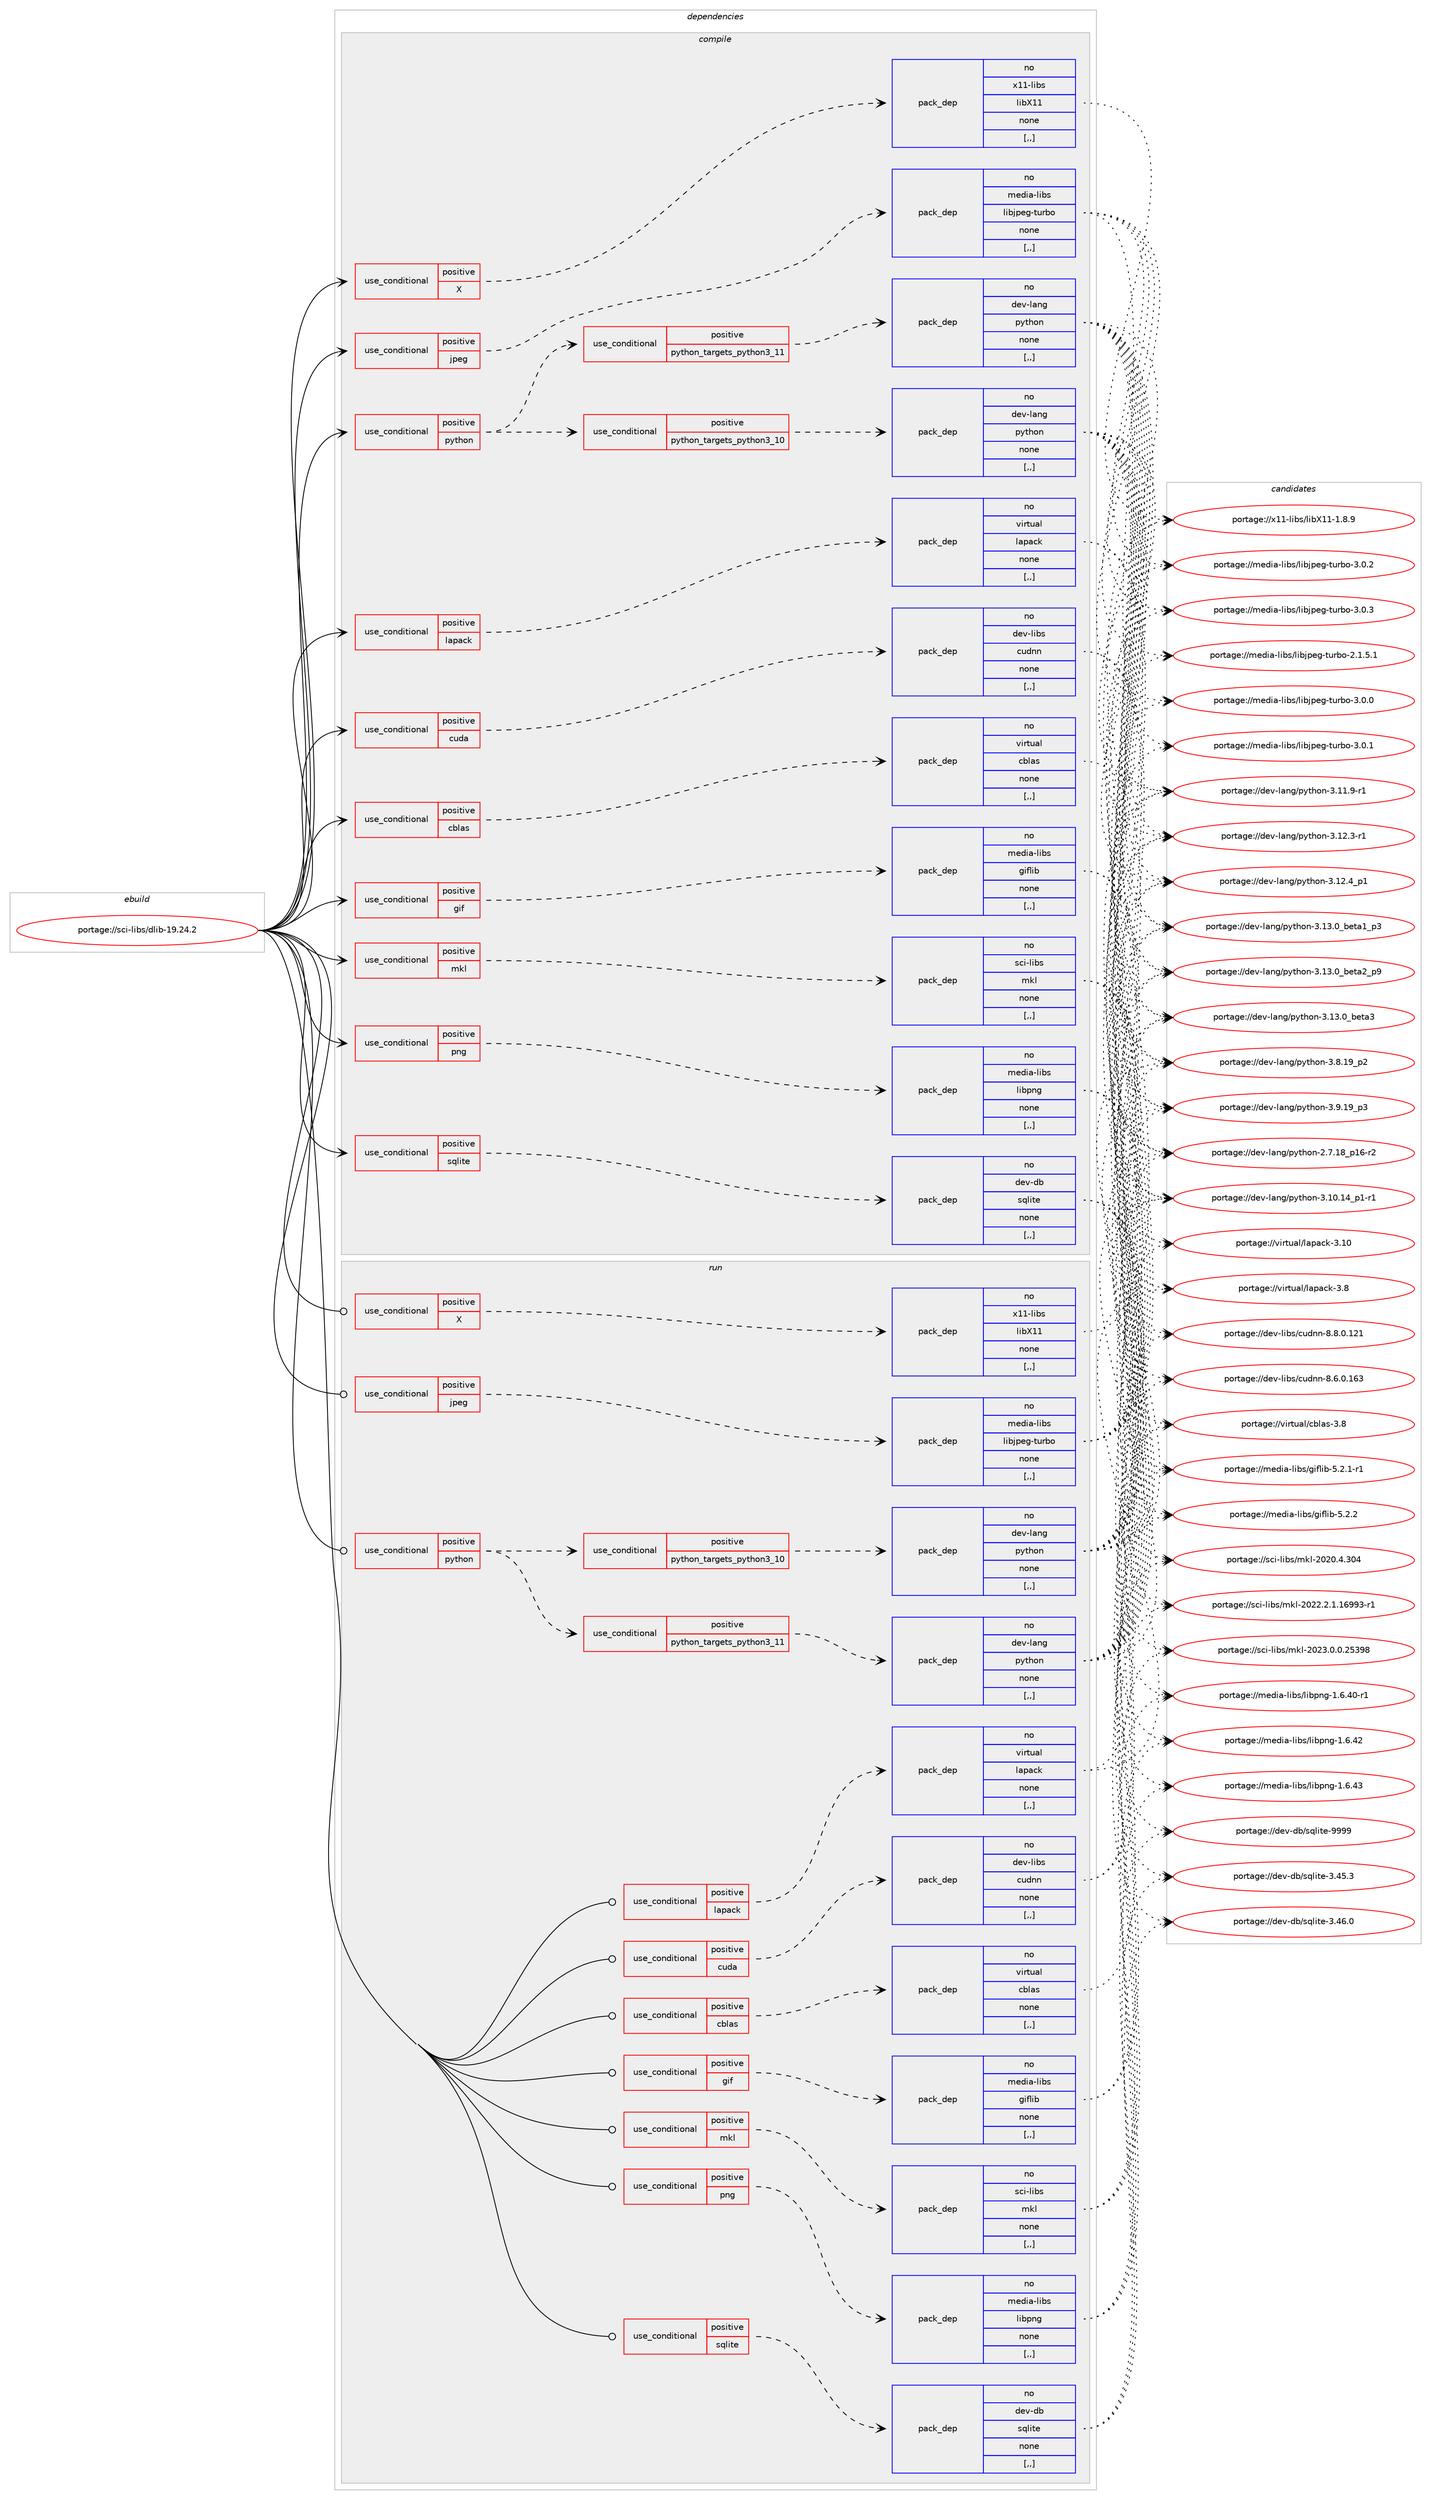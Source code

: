 digraph prolog {

# *************
# Graph options
# *************

newrank=true;
concentrate=true;
compound=true;
graph [rankdir=LR,fontname=Helvetica,fontsize=10,ranksep=1.5];#, ranksep=2.5, nodesep=0.2];
edge  [arrowhead=vee];
node  [fontname=Helvetica,fontsize=10];

# **********
# The ebuild
# **********

subgraph cluster_leftcol {
color=gray;
rank=same;
label=<<i>ebuild</i>>;
id [label="portage://sci-libs/dlib-19.24.2", color=red, width=4, href="../sci-libs/dlib-19.24.2.svg"];
}

# ****************
# The dependencies
# ****************

subgraph cluster_midcol {
color=gray;
label=<<i>dependencies</i>>;
subgraph cluster_compile {
fillcolor="#eeeeee";
style=filled;
label=<<i>compile</i>>;
subgraph cond103325 {
dependency391574 [label=<<TABLE BORDER="0" CELLBORDER="1" CELLSPACING="0" CELLPADDING="4"><TR><TD ROWSPAN="3" CELLPADDING="10">use_conditional</TD></TR><TR><TD>positive</TD></TR><TR><TD>X</TD></TR></TABLE>>, shape=none, color=red];
subgraph pack285466 {
dependency391575 [label=<<TABLE BORDER="0" CELLBORDER="1" CELLSPACING="0" CELLPADDING="4" WIDTH="220"><TR><TD ROWSPAN="6" CELLPADDING="30">pack_dep</TD></TR><TR><TD WIDTH="110">no</TD></TR><TR><TD>x11-libs</TD></TR><TR><TD>libX11</TD></TR><TR><TD>none</TD></TR><TR><TD>[,,]</TD></TR></TABLE>>, shape=none, color=blue];
}
dependency391574:e -> dependency391575:w [weight=20,style="dashed",arrowhead="vee"];
}
id:e -> dependency391574:w [weight=20,style="solid",arrowhead="vee"];
subgraph cond103326 {
dependency391576 [label=<<TABLE BORDER="0" CELLBORDER="1" CELLSPACING="0" CELLPADDING="4"><TR><TD ROWSPAN="3" CELLPADDING="10">use_conditional</TD></TR><TR><TD>positive</TD></TR><TR><TD>cblas</TD></TR></TABLE>>, shape=none, color=red];
subgraph pack285467 {
dependency391577 [label=<<TABLE BORDER="0" CELLBORDER="1" CELLSPACING="0" CELLPADDING="4" WIDTH="220"><TR><TD ROWSPAN="6" CELLPADDING="30">pack_dep</TD></TR><TR><TD WIDTH="110">no</TD></TR><TR><TD>virtual</TD></TR><TR><TD>cblas</TD></TR><TR><TD>none</TD></TR><TR><TD>[,,]</TD></TR></TABLE>>, shape=none, color=blue];
}
dependency391576:e -> dependency391577:w [weight=20,style="dashed",arrowhead="vee"];
}
id:e -> dependency391576:w [weight=20,style="solid",arrowhead="vee"];
subgraph cond103327 {
dependency391578 [label=<<TABLE BORDER="0" CELLBORDER="1" CELLSPACING="0" CELLPADDING="4"><TR><TD ROWSPAN="3" CELLPADDING="10">use_conditional</TD></TR><TR><TD>positive</TD></TR><TR><TD>cuda</TD></TR></TABLE>>, shape=none, color=red];
subgraph pack285468 {
dependency391579 [label=<<TABLE BORDER="0" CELLBORDER="1" CELLSPACING="0" CELLPADDING="4" WIDTH="220"><TR><TD ROWSPAN="6" CELLPADDING="30">pack_dep</TD></TR><TR><TD WIDTH="110">no</TD></TR><TR><TD>dev-libs</TD></TR><TR><TD>cudnn</TD></TR><TR><TD>none</TD></TR><TR><TD>[,,]</TD></TR></TABLE>>, shape=none, color=blue];
}
dependency391578:e -> dependency391579:w [weight=20,style="dashed",arrowhead="vee"];
}
id:e -> dependency391578:w [weight=20,style="solid",arrowhead="vee"];
subgraph cond103328 {
dependency391580 [label=<<TABLE BORDER="0" CELLBORDER="1" CELLSPACING="0" CELLPADDING="4"><TR><TD ROWSPAN="3" CELLPADDING="10">use_conditional</TD></TR><TR><TD>positive</TD></TR><TR><TD>gif</TD></TR></TABLE>>, shape=none, color=red];
subgraph pack285469 {
dependency391581 [label=<<TABLE BORDER="0" CELLBORDER="1" CELLSPACING="0" CELLPADDING="4" WIDTH="220"><TR><TD ROWSPAN="6" CELLPADDING="30">pack_dep</TD></TR><TR><TD WIDTH="110">no</TD></TR><TR><TD>media-libs</TD></TR><TR><TD>giflib</TD></TR><TR><TD>none</TD></TR><TR><TD>[,,]</TD></TR></TABLE>>, shape=none, color=blue];
}
dependency391580:e -> dependency391581:w [weight=20,style="dashed",arrowhead="vee"];
}
id:e -> dependency391580:w [weight=20,style="solid",arrowhead="vee"];
subgraph cond103329 {
dependency391582 [label=<<TABLE BORDER="0" CELLBORDER="1" CELLSPACING="0" CELLPADDING="4"><TR><TD ROWSPAN="3" CELLPADDING="10">use_conditional</TD></TR><TR><TD>positive</TD></TR><TR><TD>jpeg</TD></TR></TABLE>>, shape=none, color=red];
subgraph pack285470 {
dependency391583 [label=<<TABLE BORDER="0" CELLBORDER="1" CELLSPACING="0" CELLPADDING="4" WIDTH="220"><TR><TD ROWSPAN="6" CELLPADDING="30">pack_dep</TD></TR><TR><TD WIDTH="110">no</TD></TR><TR><TD>media-libs</TD></TR><TR><TD>libjpeg-turbo</TD></TR><TR><TD>none</TD></TR><TR><TD>[,,]</TD></TR></TABLE>>, shape=none, color=blue];
}
dependency391582:e -> dependency391583:w [weight=20,style="dashed",arrowhead="vee"];
}
id:e -> dependency391582:w [weight=20,style="solid",arrowhead="vee"];
subgraph cond103330 {
dependency391584 [label=<<TABLE BORDER="0" CELLBORDER="1" CELLSPACING="0" CELLPADDING="4"><TR><TD ROWSPAN="3" CELLPADDING="10">use_conditional</TD></TR><TR><TD>positive</TD></TR><TR><TD>lapack</TD></TR></TABLE>>, shape=none, color=red];
subgraph pack285471 {
dependency391585 [label=<<TABLE BORDER="0" CELLBORDER="1" CELLSPACING="0" CELLPADDING="4" WIDTH="220"><TR><TD ROWSPAN="6" CELLPADDING="30">pack_dep</TD></TR><TR><TD WIDTH="110">no</TD></TR><TR><TD>virtual</TD></TR><TR><TD>lapack</TD></TR><TR><TD>none</TD></TR><TR><TD>[,,]</TD></TR></TABLE>>, shape=none, color=blue];
}
dependency391584:e -> dependency391585:w [weight=20,style="dashed",arrowhead="vee"];
}
id:e -> dependency391584:w [weight=20,style="solid",arrowhead="vee"];
subgraph cond103331 {
dependency391586 [label=<<TABLE BORDER="0" CELLBORDER="1" CELLSPACING="0" CELLPADDING="4"><TR><TD ROWSPAN="3" CELLPADDING="10">use_conditional</TD></TR><TR><TD>positive</TD></TR><TR><TD>mkl</TD></TR></TABLE>>, shape=none, color=red];
subgraph pack285472 {
dependency391587 [label=<<TABLE BORDER="0" CELLBORDER="1" CELLSPACING="0" CELLPADDING="4" WIDTH="220"><TR><TD ROWSPAN="6" CELLPADDING="30">pack_dep</TD></TR><TR><TD WIDTH="110">no</TD></TR><TR><TD>sci-libs</TD></TR><TR><TD>mkl</TD></TR><TR><TD>none</TD></TR><TR><TD>[,,]</TD></TR></TABLE>>, shape=none, color=blue];
}
dependency391586:e -> dependency391587:w [weight=20,style="dashed",arrowhead="vee"];
}
id:e -> dependency391586:w [weight=20,style="solid",arrowhead="vee"];
subgraph cond103332 {
dependency391588 [label=<<TABLE BORDER="0" CELLBORDER="1" CELLSPACING="0" CELLPADDING="4"><TR><TD ROWSPAN="3" CELLPADDING="10">use_conditional</TD></TR><TR><TD>positive</TD></TR><TR><TD>png</TD></TR></TABLE>>, shape=none, color=red];
subgraph pack285473 {
dependency391589 [label=<<TABLE BORDER="0" CELLBORDER="1" CELLSPACING="0" CELLPADDING="4" WIDTH="220"><TR><TD ROWSPAN="6" CELLPADDING="30">pack_dep</TD></TR><TR><TD WIDTH="110">no</TD></TR><TR><TD>media-libs</TD></TR><TR><TD>libpng</TD></TR><TR><TD>none</TD></TR><TR><TD>[,,]</TD></TR></TABLE>>, shape=none, color=blue];
}
dependency391588:e -> dependency391589:w [weight=20,style="dashed",arrowhead="vee"];
}
id:e -> dependency391588:w [weight=20,style="solid",arrowhead="vee"];
subgraph cond103333 {
dependency391590 [label=<<TABLE BORDER="0" CELLBORDER="1" CELLSPACING="0" CELLPADDING="4"><TR><TD ROWSPAN="3" CELLPADDING="10">use_conditional</TD></TR><TR><TD>positive</TD></TR><TR><TD>python</TD></TR></TABLE>>, shape=none, color=red];
subgraph cond103334 {
dependency391591 [label=<<TABLE BORDER="0" CELLBORDER="1" CELLSPACING="0" CELLPADDING="4"><TR><TD ROWSPAN="3" CELLPADDING="10">use_conditional</TD></TR><TR><TD>positive</TD></TR><TR><TD>python_targets_python3_10</TD></TR></TABLE>>, shape=none, color=red];
subgraph pack285474 {
dependency391592 [label=<<TABLE BORDER="0" CELLBORDER="1" CELLSPACING="0" CELLPADDING="4" WIDTH="220"><TR><TD ROWSPAN="6" CELLPADDING="30">pack_dep</TD></TR><TR><TD WIDTH="110">no</TD></TR><TR><TD>dev-lang</TD></TR><TR><TD>python</TD></TR><TR><TD>none</TD></TR><TR><TD>[,,]</TD></TR></TABLE>>, shape=none, color=blue];
}
dependency391591:e -> dependency391592:w [weight=20,style="dashed",arrowhead="vee"];
}
dependency391590:e -> dependency391591:w [weight=20,style="dashed",arrowhead="vee"];
subgraph cond103335 {
dependency391593 [label=<<TABLE BORDER="0" CELLBORDER="1" CELLSPACING="0" CELLPADDING="4"><TR><TD ROWSPAN="3" CELLPADDING="10">use_conditional</TD></TR><TR><TD>positive</TD></TR><TR><TD>python_targets_python3_11</TD></TR></TABLE>>, shape=none, color=red];
subgraph pack285475 {
dependency391594 [label=<<TABLE BORDER="0" CELLBORDER="1" CELLSPACING="0" CELLPADDING="4" WIDTH="220"><TR><TD ROWSPAN="6" CELLPADDING="30">pack_dep</TD></TR><TR><TD WIDTH="110">no</TD></TR><TR><TD>dev-lang</TD></TR><TR><TD>python</TD></TR><TR><TD>none</TD></TR><TR><TD>[,,]</TD></TR></TABLE>>, shape=none, color=blue];
}
dependency391593:e -> dependency391594:w [weight=20,style="dashed",arrowhead="vee"];
}
dependency391590:e -> dependency391593:w [weight=20,style="dashed",arrowhead="vee"];
}
id:e -> dependency391590:w [weight=20,style="solid",arrowhead="vee"];
subgraph cond103336 {
dependency391595 [label=<<TABLE BORDER="0" CELLBORDER="1" CELLSPACING="0" CELLPADDING="4"><TR><TD ROWSPAN="3" CELLPADDING="10">use_conditional</TD></TR><TR><TD>positive</TD></TR><TR><TD>sqlite</TD></TR></TABLE>>, shape=none, color=red];
subgraph pack285476 {
dependency391596 [label=<<TABLE BORDER="0" CELLBORDER="1" CELLSPACING="0" CELLPADDING="4" WIDTH="220"><TR><TD ROWSPAN="6" CELLPADDING="30">pack_dep</TD></TR><TR><TD WIDTH="110">no</TD></TR><TR><TD>dev-db</TD></TR><TR><TD>sqlite</TD></TR><TR><TD>none</TD></TR><TR><TD>[,,]</TD></TR></TABLE>>, shape=none, color=blue];
}
dependency391595:e -> dependency391596:w [weight=20,style="dashed",arrowhead="vee"];
}
id:e -> dependency391595:w [weight=20,style="solid",arrowhead="vee"];
}
subgraph cluster_compileandrun {
fillcolor="#eeeeee";
style=filled;
label=<<i>compile and run</i>>;
}
subgraph cluster_run {
fillcolor="#eeeeee";
style=filled;
label=<<i>run</i>>;
subgraph cond103337 {
dependency391597 [label=<<TABLE BORDER="0" CELLBORDER="1" CELLSPACING="0" CELLPADDING="4"><TR><TD ROWSPAN="3" CELLPADDING="10">use_conditional</TD></TR><TR><TD>positive</TD></TR><TR><TD>X</TD></TR></TABLE>>, shape=none, color=red];
subgraph pack285477 {
dependency391598 [label=<<TABLE BORDER="0" CELLBORDER="1" CELLSPACING="0" CELLPADDING="4" WIDTH="220"><TR><TD ROWSPAN="6" CELLPADDING="30">pack_dep</TD></TR><TR><TD WIDTH="110">no</TD></TR><TR><TD>x11-libs</TD></TR><TR><TD>libX11</TD></TR><TR><TD>none</TD></TR><TR><TD>[,,]</TD></TR></TABLE>>, shape=none, color=blue];
}
dependency391597:e -> dependency391598:w [weight=20,style="dashed",arrowhead="vee"];
}
id:e -> dependency391597:w [weight=20,style="solid",arrowhead="odot"];
subgraph cond103338 {
dependency391599 [label=<<TABLE BORDER="0" CELLBORDER="1" CELLSPACING="0" CELLPADDING="4"><TR><TD ROWSPAN="3" CELLPADDING="10">use_conditional</TD></TR><TR><TD>positive</TD></TR><TR><TD>cblas</TD></TR></TABLE>>, shape=none, color=red];
subgraph pack285478 {
dependency391600 [label=<<TABLE BORDER="0" CELLBORDER="1" CELLSPACING="0" CELLPADDING="4" WIDTH="220"><TR><TD ROWSPAN="6" CELLPADDING="30">pack_dep</TD></TR><TR><TD WIDTH="110">no</TD></TR><TR><TD>virtual</TD></TR><TR><TD>cblas</TD></TR><TR><TD>none</TD></TR><TR><TD>[,,]</TD></TR></TABLE>>, shape=none, color=blue];
}
dependency391599:e -> dependency391600:w [weight=20,style="dashed",arrowhead="vee"];
}
id:e -> dependency391599:w [weight=20,style="solid",arrowhead="odot"];
subgraph cond103339 {
dependency391601 [label=<<TABLE BORDER="0" CELLBORDER="1" CELLSPACING="0" CELLPADDING="4"><TR><TD ROWSPAN="3" CELLPADDING="10">use_conditional</TD></TR><TR><TD>positive</TD></TR><TR><TD>cuda</TD></TR></TABLE>>, shape=none, color=red];
subgraph pack285479 {
dependency391602 [label=<<TABLE BORDER="0" CELLBORDER="1" CELLSPACING="0" CELLPADDING="4" WIDTH="220"><TR><TD ROWSPAN="6" CELLPADDING="30">pack_dep</TD></TR><TR><TD WIDTH="110">no</TD></TR><TR><TD>dev-libs</TD></TR><TR><TD>cudnn</TD></TR><TR><TD>none</TD></TR><TR><TD>[,,]</TD></TR></TABLE>>, shape=none, color=blue];
}
dependency391601:e -> dependency391602:w [weight=20,style="dashed",arrowhead="vee"];
}
id:e -> dependency391601:w [weight=20,style="solid",arrowhead="odot"];
subgraph cond103340 {
dependency391603 [label=<<TABLE BORDER="0" CELLBORDER="1" CELLSPACING="0" CELLPADDING="4"><TR><TD ROWSPAN="3" CELLPADDING="10">use_conditional</TD></TR><TR><TD>positive</TD></TR><TR><TD>gif</TD></TR></TABLE>>, shape=none, color=red];
subgraph pack285480 {
dependency391604 [label=<<TABLE BORDER="0" CELLBORDER="1" CELLSPACING="0" CELLPADDING="4" WIDTH="220"><TR><TD ROWSPAN="6" CELLPADDING="30">pack_dep</TD></TR><TR><TD WIDTH="110">no</TD></TR><TR><TD>media-libs</TD></TR><TR><TD>giflib</TD></TR><TR><TD>none</TD></TR><TR><TD>[,,]</TD></TR></TABLE>>, shape=none, color=blue];
}
dependency391603:e -> dependency391604:w [weight=20,style="dashed",arrowhead="vee"];
}
id:e -> dependency391603:w [weight=20,style="solid",arrowhead="odot"];
subgraph cond103341 {
dependency391605 [label=<<TABLE BORDER="0" CELLBORDER="1" CELLSPACING="0" CELLPADDING="4"><TR><TD ROWSPAN="3" CELLPADDING="10">use_conditional</TD></TR><TR><TD>positive</TD></TR><TR><TD>jpeg</TD></TR></TABLE>>, shape=none, color=red];
subgraph pack285481 {
dependency391606 [label=<<TABLE BORDER="0" CELLBORDER="1" CELLSPACING="0" CELLPADDING="4" WIDTH="220"><TR><TD ROWSPAN="6" CELLPADDING="30">pack_dep</TD></TR><TR><TD WIDTH="110">no</TD></TR><TR><TD>media-libs</TD></TR><TR><TD>libjpeg-turbo</TD></TR><TR><TD>none</TD></TR><TR><TD>[,,]</TD></TR></TABLE>>, shape=none, color=blue];
}
dependency391605:e -> dependency391606:w [weight=20,style="dashed",arrowhead="vee"];
}
id:e -> dependency391605:w [weight=20,style="solid",arrowhead="odot"];
subgraph cond103342 {
dependency391607 [label=<<TABLE BORDER="0" CELLBORDER="1" CELLSPACING="0" CELLPADDING="4"><TR><TD ROWSPAN="3" CELLPADDING="10">use_conditional</TD></TR><TR><TD>positive</TD></TR><TR><TD>lapack</TD></TR></TABLE>>, shape=none, color=red];
subgraph pack285482 {
dependency391608 [label=<<TABLE BORDER="0" CELLBORDER="1" CELLSPACING="0" CELLPADDING="4" WIDTH="220"><TR><TD ROWSPAN="6" CELLPADDING="30">pack_dep</TD></TR><TR><TD WIDTH="110">no</TD></TR><TR><TD>virtual</TD></TR><TR><TD>lapack</TD></TR><TR><TD>none</TD></TR><TR><TD>[,,]</TD></TR></TABLE>>, shape=none, color=blue];
}
dependency391607:e -> dependency391608:w [weight=20,style="dashed",arrowhead="vee"];
}
id:e -> dependency391607:w [weight=20,style="solid",arrowhead="odot"];
subgraph cond103343 {
dependency391609 [label=<<TABLE BORDER="0" CELLBORDER="1" CELLSPACING="0" CELLPADDING="4"><TR><TD ROWSPAN="3" CELLPADDING="10">use_conditional</TD></TR><TR><TD>positive</TD></TR><TR><TD>mkl</TD></TR></TABLE>>, shape=none, color=red];
subgraph pack285483 {
dependency391610 [label=<<TABLE BORDER="0" CELLBORDER="1" CELLSPACING="0" CELLPADDING="4" WIDTH="220"><TR><TD ROWSPAN="6" CELLPADDING="30">pack_dep</TD></TR><TR><TD WIDTH="110">no</TD></TR><TR><TD>sci-libs</TD></TR><TR><TD>mkl</TD></TR><TR><TD>none</TD></TR><TR><TD>[,,]</TD></TR></TABLE>>, shape=none, color=blue];
}
dependency391609:e -> dependency391610:w [weight=20,style="dashed",arrowhead="vee"];
}
id:e -> dependency391609:w [weight=20,style="solid",arrowhead="odot"];
subgraph cond103344 {
dependency391611 [label=<<TABLE BORDER="0" CELLBORDER="1" CELLSPACING="0" CELLPADDING="4"><TR><TD ROWSPAN="3" CELLPADDING="10">use_conditional</TD></TR><TR><TD>positive</TD></TR><TR><TD>png</TD></TR></TABLE>>, shape=none, color=red];
subgraph pack285484 {
dependency391612 [label=<<TABLE BORDER="0" CELLBORDER="1" CELLSPACING="0" CELLPADDING="4" WIDTH="220"><TR><TD ROWSPAN="6" CELLPADDING="30">pack_dep</TD></TR><TR><TD WIDTH="110">no</TD></TR><TR><TD>media-libs</TD></TR><TR><TD>libpng</TD></TR><TR><TD>none</TD></TR><TR><TD>[,,]</TD></TR></TABLE>>, shape=none, color=blue];
}
dependency391611:e -> dependency391612:w [weight=20,style="dashed",arrowhead="vee"];
}
id:e -> dependency391611:w [weight=20,style="solid",arrowhead="odot"];
subgraph cond103345 {
dependency391613 [label=<<TABLE BORDER="0" CELLBORDER="1" CELLSPACING="0" CELLPADDING="4"><TR><TD ROWSPAN="3" CELLPADDING="10">use_conditional</TD></TR><TR><TD>positive</TD></TR><TR><TD>python</TD></TR></TABLE>>, shape=none, color=red];
subgraph cond103346 {
dependency391614 [label=<<TABLE BORDER="0" CELLBORDER="1" CELLSPACING="0" CELLPADDING="4"><TR><TD ROWSPAN="3" CELLPADDING="10">use_conditional</TD></TR><TR><TD>positive</TD></TR><TR><TD>python_targets_python3_10</TD></TR></TABLE>>, shape=none, color=red];
subgraph pack285485 {
dependency391615 [label=<<TABLE BORDER="0" CELLBORDER="1" CELLSPACING="0" CELLPADDING="4" WIDTH="220"><TR><TD ROWSPAN="6" CELLPADDING="30">pack_dep</TD></TR><TR><TD WIDTH="110">no</TD></TR><TR><TD>dev-lang</TD></TR><TR><TD>python</TD></TR><TR><TD>none</TD></TR><TR><TD>[,,]</TD></TR></TABLE>>, shape=none, color=blue];
}
dependency391614:e -> dependency391615:w [weight=20,style="dashed",arrowhead="vee"];
}
dependency391613:e -> dependency391614:w [weight=20,style="dashed",arrowhead="vee"];
subgraph cond103347 {
dependency391616 [label=<<TABLE BORDER="0" CELLBORDER="1" CELLSPACING="0" CELLPADDING="4"><TR><TD ROWSPAN="3" CELLPADDING="10">use_conditional</TD></TR><TR><TD>positive</TD></TR><TR><TD>python_targets_python3_11</TD></TR></TABLE>>, shape=none, color=red];
subgraph pack285486 {
dependency391617 [label=<<TABLE BORDER="0" CELLBORDER="1" CELLSPACING="0" CELLPADDING="4" WIDTH="220"><TR><TD ROWSPAN="6" CELLPADDING="30">pack_dep</TD></TR><TR><TD WIDTH="110">no</TD></TR><TR><TD>dev-lang</TD></TR><TR><TD>python</TD></TR><TR><TD>none</TD></TR><TR><TD>[,,]</TD></TR></TABLE>>, shape=none, color=blue];
}
dependency391616:e -> dependency391617:w [weight=20,style="dashed",arrowhead="vee"];
}
dependency391613:e -> dependency391616:w [weight=20,style="dashed",arrowhead="vee"];
}
id:e -> dependency391613:w [weight=20,style="solid",arrowhead="odot"];
subgraph cond103348 {
dependency391618 [label=<<TABLE BORDER="0" CELLBORDER="1" CELLSPACING="0" CELLPADDING="4"><TR><TD ROWSPAN="3" CELLPADDING="10">use_conditional</TD></TR><TR><TD>positive</TD></TR><TR><TD>sqlite</TD></TR></TABLE>>, shape=none, color=red];
subgraph pack285487 {
dependency391619 [label=<<TABLE BORDER="0" CELLBORDER="1" CELLSPACING="0" CELLPADDING="4" WIDTH="220"><TR><TD ROWSPAN="6" CELLPADDING="30">pack_dep</TD></TR><TR><TD WIDTH="110">no</TD></TR><TR><TD>dev-db</TD></TR><TR><TD>sqlite</TD></TR><TR><TD>none</TD></TR><TR><TD>[,,]</TD></TR></TABLE>>, shape=none, color=blue];
}
dependency391618:e -> dependency391619:w [weight=20,style="dashed",arrowhead="vee"];
}
id:e -> dependency391618:w [weight=20,style="solid",arrowhead="odot"];
}
}

# **************
# The candidates
# **************

subgraph cluster_choices {
rank=same;
color=gray;
label=<<i>candidates</i>>;

subgraph choice285466 {
color=black;
nodesep=1;
choice120494945108105981154710810598884949454946564657 [label="portage://x11-libs/libX11-1.8.9", color=red, width=4,href="../x11-libs/libX11-1.8.9.svg"];
dependency391575:e -> choice120494945108105981154710810598884949454946564657:w [style=dotted,weight="100"];
}
subgraph choice285467 {
color=black;
nodesep=1;
choice118105114116117971084799981089711545514656 [label="portage://virtual/cblas-3.8", color=red, width=4,href="../virtual/cblas-3.8.svg"];
dependency391577:e -> choice118105114116117971084799981089711545514656:w [style=dotted,weight="100"];
}
subgraph choice285468 {
color=black;
nodesep=1;
choice1001011184510810598115479911710011011045564654464846495451 [label="portage://dev-libs/cudnn-8.6.0.163", color=red, width=4,href="../dev-libs/cudnn-8.6.0.163.svg"];
choice1001011184510810598115479911710011011045564656464846495049 [label="portage://dev-libs/cudnn-8.8.0.121", color=red, width=4,href="../dev-libs/cudnn-8.8.0.121.svg"];
dependency391579:e -> choice1001011184510810598115479911710011011045564654464846495451:w [style=dotted,weight="100"];
dependency391579:e -> choice1001011184510810598115479911710011011045564656464846495049:w [style=dotted,weight="100"];
}
subgraph choice285469 {
color=black;
nodesep=1;
choice10910110010597451081059811547103105102108105984553465046494511449 [label="portage://media-libs/giflib-5.2.1-r1", color=red, width=4,href="../media-libs/giflib-5.2.1-r1.svg"];
choice1091011001059745108105981154710310510210810598455346504650 [label="portage://media-libs/giflib-5.2.2", color=red, width=4,href="../media-libs/giflib-5.2.2.svg"];
dependency391581:e -> choice10910110010597451081059811547103105102108105984553465046494511449:w [style=dotted,weight="100"];
dependency391581:e -> choice1091011001059745108105981154710310510210810598455346504650:w [style=dotted,weight="100"];
}
subgraph choice285470 {
color=black;
nodesep=1;
choice109101100105974510810598115471081059810611210110345116117114981114550464946534649 [label="portage://media-libs/libjpeg-turbo-2.1.5.1", color=red, width=4,href="../media-libs/libjpeg-turbo-2.1.5.1.svg"];
choice10910110010597451081059811547108105981061121011034511611711498111455146484648 [label="portage://media-libs/libjpeg-turbo-3.0.0", color=red, width=4,href="../media-libs/libjpeg-turbo-3.0.0.svg"];
choice10910110010597451081059811547108105981061121011034511611711498111455146484649 [label="portage://media-libs/libjpeg-turbo-3.0.1", color=red, width=4,href="../media-libs/libjpeg-turbo-3.0.1.svg"];
choice10910110010597451081059811547108105981061121011034511611711498111455146484650 [label="portage://media-libs/libjpeg-turbo-3.0.2", color=red, width=4,href="../media-libs/libjpeg-turbo-3.0.2.svg"];
choice10910110010597451081059811547108105981061121011034511611711498111455146484651 [label="portage://media-libs/libjpeg-turbo-3.0.3", color=red, width=4,href="../media-libs/libjpeg-turbo-3.0.3.svg"];
dependency391583:e -> choice109101100105974510810598115471081059810611210110345116117114981114550464946534649:w [style=dotted,weight="100"];
dependency391583:e -> choice10910110010597451081059811547108105981061121011034511611711498111455146484648:w [style=dotted,weight="100"];
dependency391583:e -> choice10910110010597451081059811547108105981061121011034511611711498111455146484649:w [style=dotted,weight="100"];
dependency391583:e -> choice10910110010597451081059811547108105981061121011034511611711498111455146484650:w [style=dotted,weight="100"];
dependency391583:e -> choice10910110010597451081059811547108105981061121011034511611711498111455146484651:w [style=dotted,weight="100"];
}
subgraph choice285471 {
color=black;
nodesep=1;
choice11810511411611797108471089711297991074551464948 [label="portage://virtual/lapack-3.10", color=red, width=4,href="../virtual/lapack-3.10.svg"];
choice118105114116117971084710897112979910745514656 [label="portage://virtual/lapack-3.8", color=red, width=4,href="../virtual/lapack-3.8.svg"];
dependency391585:e -> choice11810511411611797108471089711297991074551464948:w [style=dotted,weight="100"];
dependency391585:e -> choice118105114116117971084710897112979910745514656:w [style=dotted,weight="100"];
}
subgraph choice285472 {
color=black;
nodesep=1;
choice115991054510810598115471091071084550485048465246514852 [label="portage://sci-libs/mkl-2020.4.304", color=red, width=4,href="../sci-libs/mkl-2020.4.304.svg"];
choice115991054510810598115471091071084550485050465046494649545757514511449 [label="portage://sci-libs/mkl-2022.2.1.16993-r1", color=red, width=4,href="../sci-libs/mkl-2022.2.1.16993-r1.svg"];
choice11599105451081059811547109107108455048505146484648465053515756 [label="portage://sci-libs/mkl-2023.0.0.25398", color=red, width=4,href="../sci-libs/mkl-2023.0.0.25398.svg"];
dependency391587:e -> choice115991054510810598115471091071084550485048465246514852:w [style=dotted,weight="100"];
dependency391587:e -> choice115991054510810598115471091071084550485050465046494649545757514511449:w [style=dotted,weight="100"];
dependency391587:e -> choice11599105451081059811547109107108455048505146484648465053515756:w [style=dotted,weight="100"];
}
subgraph choice285473 {
color=black;
nodesep=1;
choice1091011001059745108105981154710810598112110103454946544652484511449 [label="portage://media-libs/libpng-1.6.40-r1", color=red, width=4,href="../media-libs/libpng-1.6.40-r1.svg"];
choice109101100105974510810598115471081059811211010345494654465250 [label="portage://media-libs/libpng-1.6.42", color=red, width=4,href="../media-libs/libpng-1.6.42.svg"];
choice109101100105974510810598115471081059811211010345494654465251 [label="portage://media-libs/libpng-1.6.43", color=red, width=4,href="../media-libs/libpng-1.6.43.svg"];
dependency391589:e -> choice1091011001059745108105981154710810598112110103454946544652484511449:w [style=dotted,weight="100"];
dependency391589:e -> choice109101100105974510810598115471081059811211010345494654465250:w [style=dotted,weight="100"];
dependency391589:e -> choice109101100105974510810598115471081059811211010345494654465251:w [style=dotted,weight="100"];
}
subgraph choice285474 {
color=black;
nodesep=1;
choice100101118451089711010347112121116104111110455046554649569511249544511450 [label="portage://dev-lang/python-2.7.18_p16-r2", color=red, width=4,href="../dev-lang/python-2.7.18_p16-r2.svg"];
choice100101118451089711010347112121116104111110455146494846495295112494511449 [label="portage://dev-lang/python-3.10.14_p1-r1", color=red, width=4,href="../dev-lang/python-3.10.14_p1-r1.svg"];
choice100101118451089711010347112121116104111110455146494946574511449 [label="portage://dev-lang/python-3.11.9-r1", color=red, width=4,href="../dev-lang/python-3.11.9-r1.svg"];
choice100101118451089711010347112121116104111110455146495046514511449 [label="portage://dev-lang/python-3.12.3-r1", color=red, width=4,href="../dev-lang/python-3.12.3-r1.svg"];
choice100101118451089711010347112121116104111110455146495046529511249 [label="portage://dev-lang/python-3.12.4_p1", color=red, width=4,href="../dev-lang/python-3.12.4_p1.svg"];
choice10010111845108971101034711212111610411111045514649514648959810111697499511251 [label="portage://dev-lang/python-3.13.0_beta1_p3", color=red, width=4,href="../dev-lang/python-3.13.0_beta1_p3.svg"];
choice10010111845108971101034711212111610411111045514649514648959810111697509511257 [label="portage://dev-lang/python-3.13.0_beta2_p9", color=red, width=4,href="../dev-lang/python-3.13.0_beta2_p9.svg"];
choice1001011184510897110103471121211161041111104551464951464895981011169751 [label="portage://dev-lang/python-3.13.0_beta3", color=red, width=4,href="../dev-lang/python-3.13.0_beta3.svg"];
choice100101118451089711010347112121116104111110455146564649579511250 [label="portage://dev-lang/python-3.8.19_p2", color=red, width=4,href="../dev-lang/python-3.8.19_p2.svg"];
choice100101118451089711010347112121116104111110455146574649579511251 [label="portage://dev-lang/python-3.9.19_p3", color=red, width=4,href="../dev-lang/python-3.9.19_p3.svg"];
dependency391592:e -> choice100101118451089711010347112121116104111110455046554649569511249544511450:w [style=dotted,weight="100"];
dependency391592:e -> choice100101118451089711010347112121116104111110455146494846495295112494511449:w [style=dotted,weight="100"];
dependency391592:e -> choice100101118451089711010347112121116104111110455146494946574511449:w [style=dotted,weight="100"];
dependency391592:e -> choice100101118451089711010347112121116104111110455146495046514511449:w [style=dotted,weight="100"];
dependency391592:e -> choice100101118451089711010347112121116104111110455146495046529511249:w [style=dotted,weight="100"];
dependency391592:e -> choice10010111845108971101034711212111610411111045514649514648959810111697499511251:w [style=dotted,weight="100"];
dependency391592:e -> choice10010111845108971101034711212111610411111045514649514648959810111697509511257:w [style=dotted,weight="100"];
dependency391592:e -> choice1001011184510897110103471121211161041111104551464951464895981011169751:w [style=dotted,weight="100"];
dependency391592:e -> choice100101118451089711010347112121116104111110455146564649579511250:w [style=dotted,weight="100"];
dependency391592:e -> choice100101118451089711010347112121116104111110455146574649579511251:w [style=dotted,weight="100"];
}
subgraph choice285475 {
color=black;
nodesep=1;
choice100101118451089711010347112121116104111110455046554649569511249544511450 [label="portage://dev-lang/python-2.7.18_p16-r2", color=red, width=4,href="../dev-lang/python-2.7.18_p16-r2.svg"];
choice100101118451089711010347112121116104111110455146494846495295112494511449 [label="portage://dev-lang/python-3.10.14_p1-r1", color=red, width=4,href="../dev-lang/python-3.10.14_p1-r1.svg"];
choice100101118451089711010347112121116104111110455146494946574511449 [label="portage://dev-lang/python-3.11.9-r1", color=red, width=4,href="../dev-lang/python-3.11.9-r1.svg"];
choice100101118451089711010347112121116104111110455146495046514511449 [label="portage://dev-lang/python-3.12.3-r1", color=red, width=4,href="../dev-lang/python-3.12.3-r1.svg"];
choice100101118451089711010347112121116104111110455146495046529511249 [label="portage://dev-lang/python-3.12.4_p1", color=red, width=4,href="../dev-lang/python-3.12.4_p1.svg"];
choice10010111845108971101034711212111610411111045514649514648959810111697499511251 [label="portage://dev-lang/python-3.13.0_beta1_p3", color=red, width=4,href="../dev-lang/python-3.13.0_beta1_p3.svg"];
choice10010111845108971101034711212111610411111045514649514648959810111697509511257 [label="portage://dev-lang/python-3.13.0_beta2_p9", color=red, width=4,href="../dev-lang/python-3.13.0_beta2_p9.svg"];
choice1001011184510897110103471121211161041111104551464951464895981011169751 [label="portage://dev-lang/python-3.13.0_beta3", color=red, width=4,href="../dev-lang/python-3.13.0_beta3.svg"];
choice100101118451089711010347112121116104111110455146564649579511250 [label="portage://dev-lang/python-3.8.19_p2", color=red, width=4,href="../dev-lang/python-3.8.19_p2.svg"];
choice100101118451089711010347112121116104111110455146574649579511251 [label="portage://dev-lang/python-3.9.19_p3", color=red, width=4,href="../dev-lang/python-3.9.19_p3.svg"];
dependency391594:e -> choice100101118451089711010347112121116104111110455046554649569511249544511450:w [style=dotted,weight="100"];
dependency391594:e -> choice100101118451089711010347112121116104111110455146494846495295112494511449:w [style=dotted,weight="100"];
dependency391594:e -> choice100101118451089711010347112121116104111110455146494946574511449:w [style=dotted,weight="100"];
dependency391594:e -> choice100101118451089711010347112121116104111110455146495046514511449:w [style=dotted,weight="100"];
dependency391594:e -> choice100101118451089711010347112121116104111110455146495046529511249:w [style=dotted,weight="100"];
dependency391594:e -> choice10010111845108971101034711212111610411111045514649514648959810111697499511251:w [style=dotted,weight="100"];
dependency391594:e -> choice10010111845108971101034711212111610411111045514649514648959810111697509511257:w [style=dotted,weight="100"];
dependency391594:e -> choice1001011184510897110103471121211161041111104551464951464895981011169751:w [style=dotted,weight="100"];
dependency391594:e -> choice100101118451089711010347112121116104111110455146564649579511250:w [style=dotted,weight="100"];
dependency391594:e -> choice100101118451089711010347112121116104111110455146574649579511251:w [style=dotted,weight="100"];
}
subgraph choice285476 {
color=black;
nodesep=1;
choice10010111845100984711511310810511610145514652534651 [label="portage://dev-db/sqlite-3.45.3", color=red, width=4,href="../dev-db/sqlite-3.45.3.svg"];
choice10010111845100984711511310810511610145514652544648 [label="portage://dev-db/sqlite-3.46.0", color=red, width=4,href="../dev-db/sqlite-3.46.0.svg"];
choice1001011184510098471151131081051161014557575757 [label="portage://dev-db/sqlite-9999", color=red, width=4,href="../dev-db/sqlite-9999.svg"];
dependency391596:e -> choice10010111845100984711511310810511610145514652534651:w [style=dotted,weight="100"];
dependency391596:e -> choice10010111845100984711511310810511610145514652544648:w [style=dotted,weight="100"];
dependency391596:e -> choice1001011184510098471151131081051161014557575757:w [style=dotted,weight="100"];
}
subgraph choice285477 {
color=black;
nodesep=1;
choice120494945108105981154710810598884949454946564657 [label="portage://x11-libs/libX11-1.8.9", color=red, width=4,href="../x11-libs/libX11-1.8.9.svg"];
dependency391598:e -> choice120494945108105981154710810598884949454946564657:w [style=dotted,weight="100"];
}
subgraph choice285478 {
color=black;
nodesep=1;
choice118105114116117971084799981089711545514656 [label="portage://virtual/cblas-3.8", color=red, width=4,href="../virtual/cblas-3.8.svg"];
dependency391600:e -> choice118105114116117971084799981089711545514656:w [style=dotted,weight="100"];
}
subgraph choice285479 {
color=black;
nodesep=1;
choice1001011184510810598115479911710011011045564654464846495451 [label="portage://dev-libs/cudnn-8.6.0.163", color=red, width=4,href="../dev-libs/cudnn-8.6.0.163.svg"];
choice1001011184510810598115479911710011011045564656464846495049 [label="portage://dev-libs/cudnn-8.8.0.121", color=red, width=4,href="../dev-libs/cudnn-8.8.0.121.svg"];
dependency391602:e -> choice1001011184510810598115479911710011011045564654464846495451:w [style=dotted,weight="100"];
dependency391602:e -> choice1001011184510810598115479911710011011045564656464846495049:w [style=dotted,weight="100"];
}
subgraph choice285480 {
color=black;
nodesep=1;
choice10910110010597451081059811547103105102108105984553465046494511449 [label="portage://media-libs/giflib-5.2.1-r1", color=red, width=4,href="../media-libs/giflib-5.2.1-r1.svg"];
choice1091011001059745108105981154710310510210810598455346504650 [label="portage://media-libs/giflib-5.2.2", color=red, width=4,href="../media-libs/giflib-5.2.2.svg"];
dependency391604:e -> choice10910110010597451081059811547103105102108105984553465046494511449:w [style=dotted,weight="100"];
dependency391604:e -> choice1091011001059745108105981154710310510210810598455346504650:w [style=dotted,weight="100"];
}
subgraph choice285481 {
color=black;
nodesep=1;
choice109101100105974510810598115471081059810611210110345116117114981114550464946534649 [label="portage://media-libs/libjpeg-turbo-2.1.5.1", color=red, width=4,href="../media-libs/libjpeg-turbo-2.1.5.1.svg"];
choice10910110010597451081059811547108105981061121011034511611711498111455146484648 [label="portage://media-libs/libjpeg-turbo-3.0.0", color=red, width=4,href="../media-libs/libjpeg-turbo-3.0.0.svg"];
choice10910110010597451081059811547108105981061121011034511611711498111455146484649 [label="portage://media-libs/libjpeg-turbo-3.0.1", color=red, width=4,href="../media-libs/libjpeg-turbo-3.0.1.svg"];
choice10910110010597451081059811547108105981061121011034511611711498111455146484650 [label="portage://media-libs/libjpeg-turbo-3.0.2", color=red, width=4,href="../media-libs/libjpeg-turbo-3.0.2.svg"];
choice10910110010597451081059811547108105981061121011034511611711498111455146484651 [label="portage://media-libs/libjpeg-turbo-3.0.3", color=red, width=4,href="../media-libs/libjpeg-turbo-3.0.3.svg"];
dependency391606:e -> choice109101100105974510810598115471081059810611210110345116117114981114550464946534649:w [style=dotted,weight="100"];
dependency391606:e -> choice10910110010597451081059811547108105981061121011034511611711498111455146484648:w [style=dotted,weight="100"];
dependency391606:e -> choice10910110010597451081059811547108105981061121011034511611711498111455146484649:w [style=dotted,weight="100"];
dependency391606:e -> choice10910110010597451081059811547108105981061121011034511611711498111455146484650:w [style=dotted,weight="100"];
dependency391606:e -> choice10910110010597451081059811547108105981061121011034511611711498111455146484651:w [style=dotted,weight="100"];
}
subgraph choice285482 {
color=black;
nodesep=1;
choice11810511411611797108471089711297991074551464948 [label="portage://virtual/lapack-3.10", color=red, width=4,href="../virtual/lapack-3.10.svg"];
choice118105114116117971084710897112979910745514656 [label="portage://virtual/lapack-3.8", color=red, width=4,href="../virtual/lapack-3.8.svg"];
dependency391608:e -> choice11810511411611797108471089711297991074551464948:w [style=dotted,weight="100"];
dependency391608:e -> choice118105114116117971084710897112979910745514656:w [style=dotted,weight="100"];
}
subgraph choice285483 {
color=black;
nodesep=1;
choice115991054510810598115471091071084550485048465246514852 [label="portage://sci-libs/mkl-2020.4.304", color=red, width=4,href="../sci-libs/mkl-2020.4.304.svg"];
choice115991054510810598115471091071084550485050465046494649545757514511449 [label="portage://sci-libs/mkl-2022.2.1.16993-r1", color=red, width=4,href="../sci-libs/mkl-2022.2.1.16993-r1.svg"];
choice11599105451081059811547109107108455048505146484648465053515756 [label="portage://sci-libs/mkl-2023.0.0.25398", color=red, width=4,href="../sci-libs/mkl-2023.0.0.25398.svg"];
dependency391610:e -> choice115991054510810598115471091071084550485048465246514852:w [style=dotted,weight="100"];
dependency391610:e -> choice115991054510810598115471091071084550485050465046494649545757514511449:w [style=dotted,weight="100"];
dependency391610:e -> choice11599105451081059811547109107108455048505146484648465053515756:w [style=dotted,weight="100"];
}
subgraph choice285484 {
color=black;
nodesep=1;
choice1091011001059745108105981154710810598112110103454946544652484511449 [label="portage://media-libs/libpng-1.6.40-r1", color=red, width=4,href="../media-libs/libpng-1.6.40-r1.svg"];
choice109101100105974510810598115471081059811211010345494654465250 [label="portage://media-libs/libpng-1.6.42", color=red, width=4,href="../media-libs/libpng-1.6.42.svg"];
choice109101100105974510810598115471081059811211010345494654465251 [label="portage://media-libs/libpng-1.6.43", color=red, width=4,href="../media-libs/libpng-1.6.43.svg"];
dependency391612:e -> choice1091011001059745108105981154710810598112110103454946544652484511449:w [style=dotted,weight="100"];
dependency391612:e -> choice109101100105974510810598115471081059811211010345494654465250:w [style=dotted,weight="100"];
dependency391612:e -> choice109101100105974510810598115471081059811211010345494654465251:w [style=dotted,weight="100"];
}
subgraph choice285485 {
color=black;
nodesep=1;
choice100101118451089711010347112121116104111110455046554649569511249544511450 [label="portage://dev-lang/python-2.7.18_p16-r2", color=red, width=4,href="../dev-lang/python-2.7.18_p16-r2.svg"];
choice100101118451089711010347112121116104111110455146494846495295112494511449 [label="portage://dev-lang/python-3.10.14_p1-r1", color=red, width=4,href="../dev-lang/python-3.10.14_p1-r1.svg"];
choice100101118451089711010347112121116104111110455146494946574511449 [label="portage://dev-lang/python-3.11.9-r1", color=red, width=4,href="../dev-lang/python-3.11.9-r1.svg"];
choice100101118451089711010347112121116104111110455146495046514511449 [label="portage://dev-lang/python-3.12.3-r1", color=red, width=4,href="../dev-lang/python-3.12.3-r1.svg"];
choice100101118451089711010347112121116104111110455146495046529511249 [label="portage://dev-lang/python-3.12.4_p1", color=red, width=4,href="../dev-lang/python-3.12.4_p1.svg"];
choice10010111845108971101034711212111610411111045514649514648959810111697499511251 [label="portage://dev-lang/python-3.13.0_beta1_p3", color=red, width=4,href="../dev-lang/python-3.13.0_beta1_p3.svg"];
choice10010111845108971101034711212111610411111045514649514648959810111697509511257 [label="portage://dev-lang/python-3.13.0_beta2_p9", color=red, width=4,href="../dev-lang/python-3.13.0_beta2_p9.svg"];
choice1001011184510897110103471121211161041111104551464951464895981011169751 [label="portage://dev-lang/python-3.13.0_beta3", color=red, width=4,href="../dev-lang/python-3.13.0_beta3.svg"];
choice100101118451089711010347112121116104111110455146564649579511250 [label="portage://dev-lang/python-3.8.19_p2", color=red, width=4,href="../dev-lang/python-3.8.19_p2.svg"];
choice100101118451089711010347112121116104111110455146574649579511251 [label="portage://dev-lang/python-3.9.19_p3", color=red, width=4,href="../dev-lang/python-3.9.19_p3.svg"];
dependency391615:e -> choice100101118451089711010347112121116104111110455046554649569511249544511450:w [style=dotted,weight="100"];
dependency391615:e -> choice100101118451089711010347112121116104111110455146494846495295112494511449:w [style=dotted,weight="100"];
dependency391615:e -> choice100101118451089711010347112121116104111110455146494946574511449:w [style=dotted,weight="100"];
dependency391615:e -> choice100101118451089711010347112121116104111110455146495046514511449:w [style=dotted,weight="100"];
dependency391615:e -> choice100101118451089711010347112121116104111110455146495046529511249:w [style=dotted,weight="100"];
dependency391615:e -> choice10010111845108971101034711212111610411111045514649514648959810111697499511251:w [style=dotted,weight="100"];
dependency391615:e -> choice10010111845108971101034711212111610411111045514649514648959810111697509511257:w [style=dotted,weight="100"];
dependency391615:e -> choice1001011184510897110103471121211161041111104551464951464895981011169751:w [style=dotted,weight="100"];
dependency391615:e -> choice100101118451089711010347112121116104111110455146564649579511250:w [style=dotted,weight="100"];
dependency391615:e -> choice100101118451089711010347112121116104111110455146574649579511251:w [style=dotted,weight="100"];
}
subgraph choice285486 {
color=black;
nodesep=1;
choice100101118451089711010347112121116104111110455046554649569511249544511450 [label="portage://dev-lang/python-2.7.18_p16-r2", color=red, width=4,href="../dev-lang/python-2.7.18_p16-r2.svg"];
choice100101118451089711010347112121116104111110455146494846495295112494511449 [label="portage://dev-lang/python-3.10.14_p1-r1", color=red, width=4,href="../dev-lang/python-3.10.14_p1-r1.svg"];
choice100101118451089711010347112121116104111110455146494946574511449 [label="portage://dev-lang/python-3.11.9-r1", color=red, width=4,href="../dev-lang/python-3.11.9-r1.svg"];
choice100101118451089711010347112121116104111110455146495046514511449 [label="portage://dev-lang/python-3.12.3-r1", color=red, width=4,href="../dev-lang/python-3.12.3-r1.svg"];
choice100101118451089711010347112121116104111110455146495046529511249 [label="portage://dev-lang/python-3.12.4_p1", color=red, width=4,href="../dev-lang/python-3.12.4_p1.svg"];
choice10010111845108971101034711212111610411111045514649514648959810111697499511251 [label="portage://dev-lang/python-3.13.0_beta1_p3", color=red, width=4,href="../dev-lang/python-3.13.0_beta1_p3.svg"];
choice10010111845108971101034711212111610411111045514649514648959810111697509511257 [label="portage://dev-lang/python-3.13.0_beta2_p9", color=red, width=4,href="../dev-lang/python-3.13.0_beta2_p9.svg"];
choice1001011184510897110103471121211161041111104551464951464895981011169751 [label="portage://dev-lang/python-3.13.0_beta3", color=red, width=4,href="../dev-lang/python-3.13.0_beta3.svg"];
choice100101118451089711010347112121116104111110455146564649579511250 [label="portage://dev-lang/python-3.8.19_p2", color=red, width=4,href="../dev-lang/python-3.8.19_p2.svg"];
choice100101118451089711010347112121116104111110455146574649579511251 [label="portage://dev-lang/python-3.9.19_p3", color=red, width=4,href="../dev-lang/python-3.9.19_p3.svg"];
dependency391617:e -> choice100101118451089711010347112121116104111110455046554649569511249544511450:w [style=dotted,weight="100"];
dependency391617:e -> choice100101118451089711010347112121116104111110455146494846495295112494511449:w [style=dotted,weight="100"];
dependency391617:e -> choice100101118451089711010347112121116104111110455146494946574511449:w [style=dotted,weight="100"];
dependency391617:e -> choice100101118451089711010347112121116104111110455146495046514511449:w [style=dotted,weight="100"];
dependency391617:e -> choice100101118451089711010347112121116104111110455146495046529511249:w [style=dotted,weight="100"];
dependency391617:e -> choice10010111845108971101034711212111610411111045514649514648959810111697499511251:w [style=dotted,weight="100"];
dependency391617:e -> choice10010111845108971101034711212111610411111045514649514648959810111697509511257:w [style=dotted,weight="100"];
dependency391617:e -> choice1001011184510897110103471121211161041111104551464951464895981011169751:w [style=dotted,weight="100"];
dependency391617:e -> choice100101118451089711010347112121116104111110455146564649579511250:w [style=dotted,weight="100"];
dependency391617:e -> choice100101118451089711010347112121116104111110455146574649579511251:w [style=dotted,weight="100"];
}
subgraph choice285487 {
color=black;
nodesep=1;
choice10010111845100984711511310810511610145514652534651 [label="portage://dev-db/sqlite-3.45.3", color=red, width=4,href="../dev-db/sqlite-3.45.3.svg"];
choice10010111845100984711511310810511610145514652544648 [label="portage://dev-db/sqlite-3.46.0", color=red, width=4,href="../dev-db/sqlite-3.46.0.svg"];
choice1001011184510098471151131081051161014557575757 [label="portage://dev-db/sqlite-9999", color=red, width=4,href="../dev-db/sqlite-9999.svg"];
dependency391619:e -> choice10010111845100984711511310810511610145514652534651:w [style=dotted,weight="100"];
dependency391619:e -> choice10010111845100984711511310810511610145514652544648:w [style=dotted,weight="100"];
dependency391619:e -> choice1001011184510098471151131081051161014557575757:w [style=dotted,weight="100"];
}
}

}
